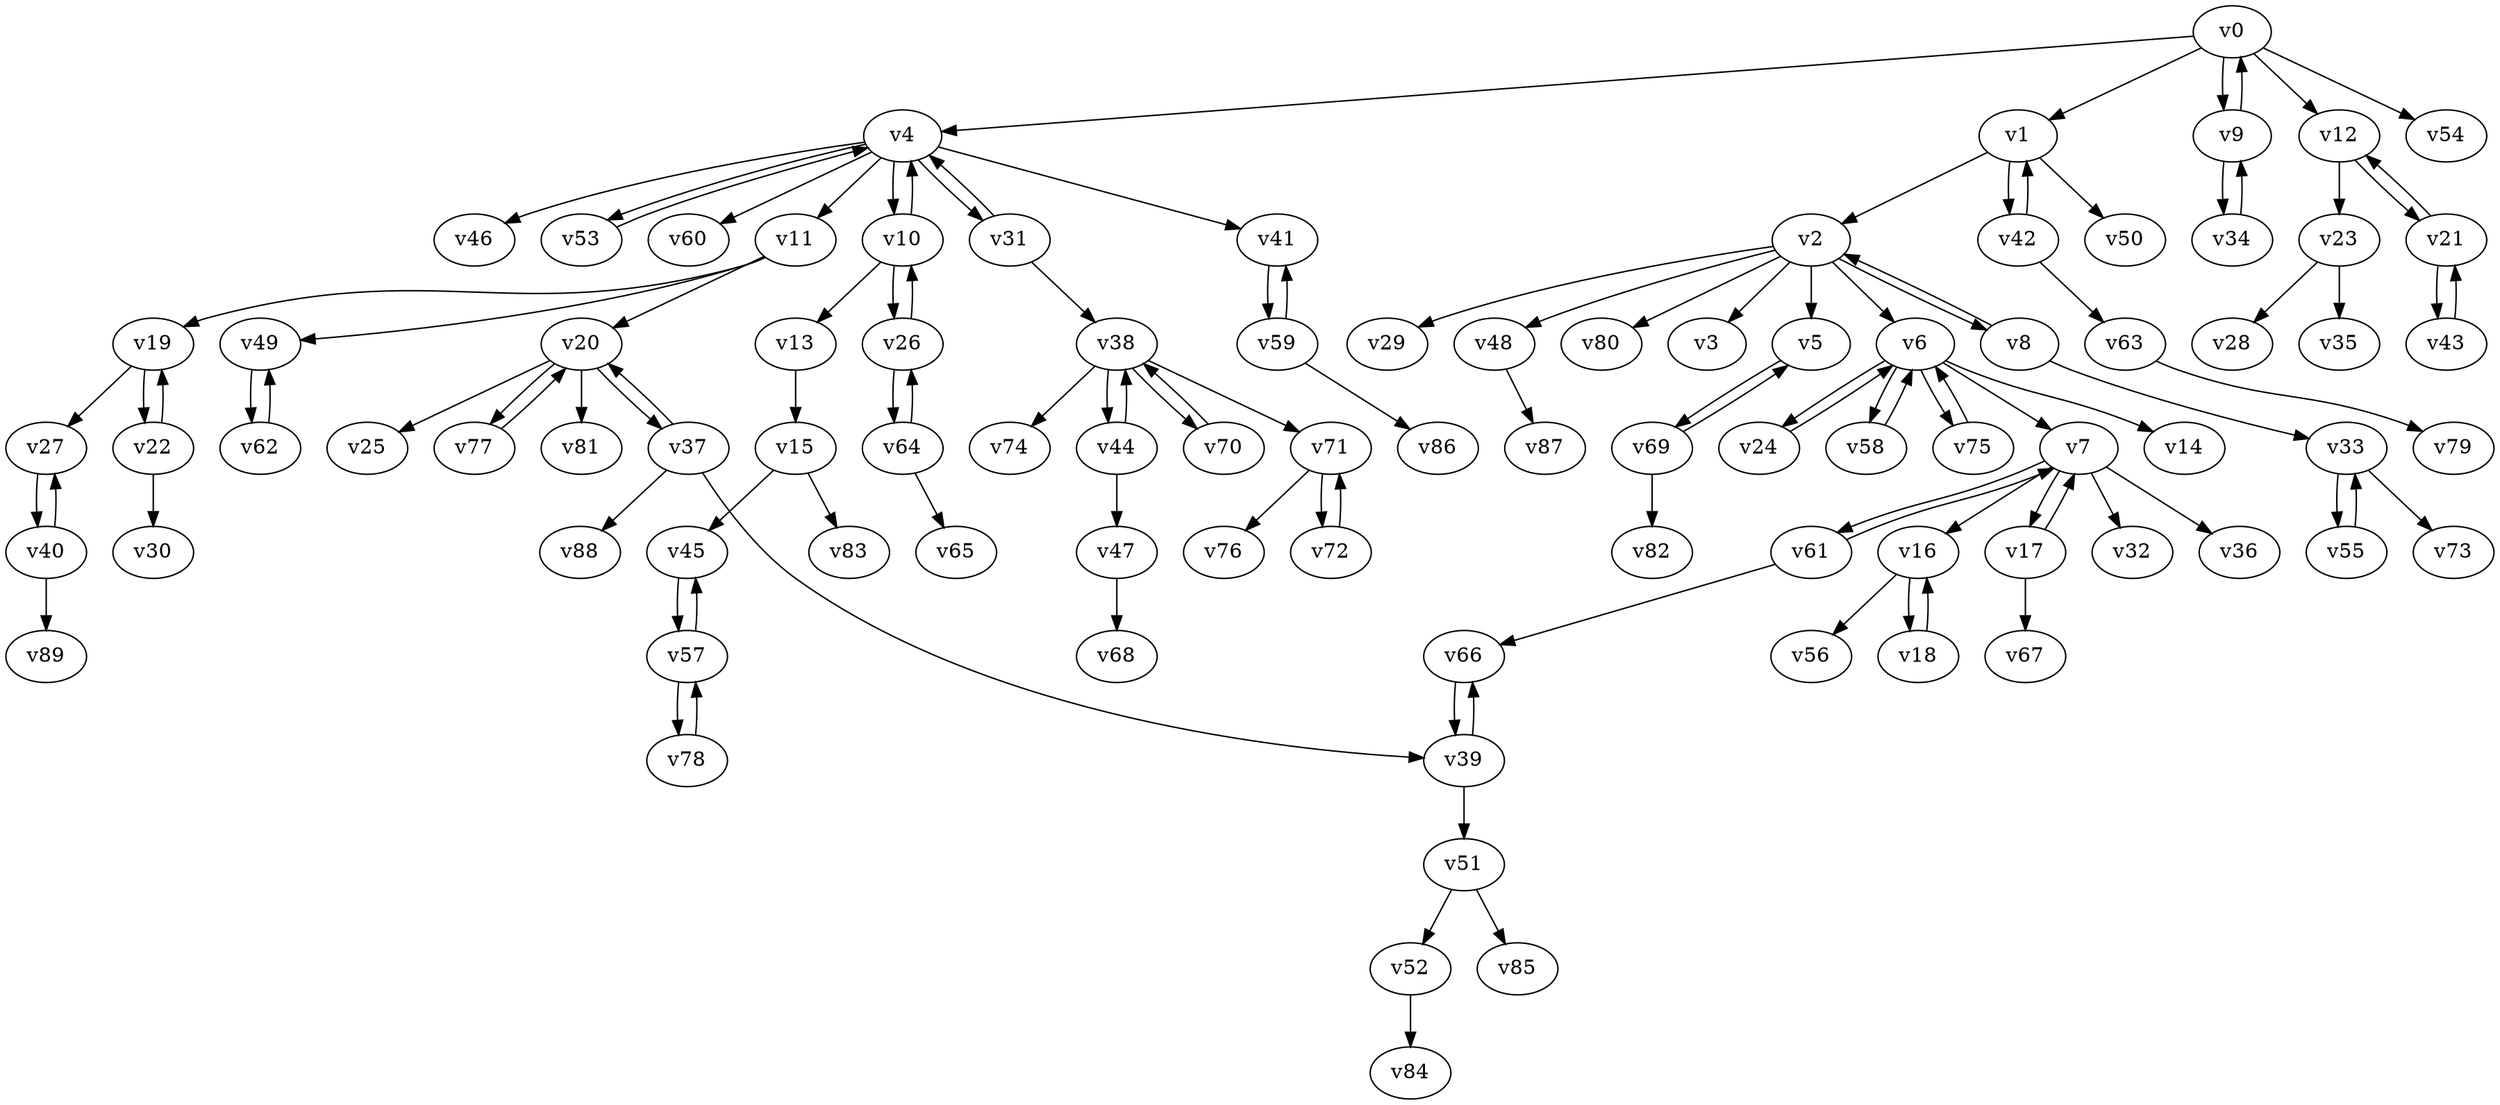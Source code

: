 digraph test123 {
    v0 [name="v0", player=0, weight=10];
    v1 [name="v1", player=1, weight=0];
    v2 [name="v2", player=0, weight=9];
    v3 [name="v3", player=1, weight=4];
    v4 [name="v4", player=0, weight=13];
    v5 [name="v5", player=1, weight=11];
    v6 [name="v6", player=0, weight=7];
    v7 [name="v7", player=1, weight=0];
    v8 [name="v8", player=0, weight=6];
    v9 [name="v9", player=1, weight=5];
    v10 [name="v10", player=0, weight=13];
    v11 [name="v11", player=1, weight=14];
    v12 [name="v12", player=0, weight=6];
    v13 [name="v13", player=1, weight=11];
    v14 [name="v14", player=0, weight=14];
    v15 [name="v15", player=1, weight=14];
    v16 [name="v16", player=0, weight=16];
    v17 [name="v17", player=1, weight=14];
    v18 [name="v18", player=0, weight=0];
    v19 [name="v19", player=1, weight=2];
    v20 [name="v20", player=0, weight=5];
    v21 [name="v21", player=1, weight=0];
    v22 [name="v22", player=0, weight=17];
    v23 [name="v23", player=1, weight=10];
    v24 [name="v24", player=0, weight=7];
    v25 [name="v25", player=1, weight=2];
    v26 [name="v26", player=0, weight=2];
    v27 [name="v27", player=1, weight=17];
    v28 [name="v28", player=0, weight=5];
    v29 [name="v29", player=1, weight=1];
    v30 [name="v30", player=0, weight=-3];
    v31 [name="v31", player=1, weight=-1];
    v32 [name="v32", player=0, weight=1];
    v33 [name="v33", player=1, weight=11];
    v34 [name="v34", player=0, weight=3];
    v35 [name="v35", player=1, weight=-1];
    v36 [name="v36", player=0, weight=5];
    v37 [name="v37", player=1, weight=3];
    v38 [name="v38", player=0, weight=12];
    v39 [name="v39", player=1, weight=2];
    v40 [name="v40", player=0, weight=1];
    v41 [name="v41", player=1, weight=5];
    v42 [name="v42", player=0, weight=11];
    v43 [name="v43", player=1, weight=16];
    v44 [name="v44", player=0, weight=13];
    v45 [name="v45", player=1, weight=0];
    v46 [name="v46", player=0, weight=-3];
    v47 [name="v47", player=1, weight=10];
    v48 [name="v48", player=0, weight=11];
    v49 [name="v49", player=1, weight=10];
    v50 [name="v50", player=0, weight=6];
    v51 [name="v51", player=1, weight=5];
    v52 [name="v52", player=0, weight=4];
    v53 [name="v53", player=1, weight=12];
    v54 [name="v54", player=0, weight=9];
    v55 [name="v55", player=1, weight=5];
    v56 [name="v56", player=0, weight=10];
    v57 [name="v57", player=1, weight=9];
    v58 [name="v58", player=0, weight=9];
    v59 [name="v59", player=1, weight=4];
    v60 [name="v60", player=0, weight=-3];
    v61 [name="v61", player=1, weight=13];
    v62 [name="v62", player=0, weight=4];
    v63 [name="v63", player=1, weight=15];
    v64 [name="v64", player=0, weight=9];
    v65 [name="v65", player=1, weight=13];
    v66 [name="v66", player=0, weight=3];
    v67 [name="v67", player=1, weight=11];
    v68 [name="v68", player=0, weight=5];
    v69 [name="v69", player=1, weight=8];
    v70 [name="v70", player=0, weight=12];
    v71 [name="v71", player=1, weight=0];
    v72 [name="v72", player=0, weight=11];
    v73 [name="v73", player=1, weight=11];
    v74 [name="v74", player=0, weight=11];
    v75 [name="v75", player=1, weight=6];
    v76 [name="v76", player=0, weight=0];
    v77 [name="v77", player=1, weight=9];
    v78 [name="v78", player=0, weight=12];
    v79 [name="v79", player=1, weight=12];
    v80 [name="v80", player=0, weight=2];
    v81 [name="v81", player=1, weight=6];
    v82 [name="v82", player=0, weight=5];
    v83 [name="v83", player=1, weight=9];
    v84 [name="v84", player=0, weight=5];
    v85 [name="v85", player=1, weight=0];
    v86 [name="v86", player=0, weight=12];
    v87 [name="v87", player=1, weight=7];
    v88 [name="v88", player=0, weight=17];
    v89 [name="v89", player=1, weight=5];
    v0 -> v1;
    v1 -> v2;
    v2 -> v3;
    v0 -> v4;
    v2 -> v5;
    v2 -> v6;
    v6 -> v7;
    v2 -> v8;
    v8 -> v2;
    v0 -> v9;
    v9 -> v0;
    v4 -> v10;
    v10 -> v4;
    v4 -> v11;
    v0 -> v12;
    v10 -> v13;
    v6 -> v14;
    v13 -> v15;
    v7 -> v16;
    v7 -> v17;
    v17 -> v7;
    v16 -> v18;
    v18 -> v16;
    v11 -> v19;
    v11 -> v20;
    v12 -> v21;
    v21 -> v12;
    v19 -> v22;
    v22 -> v19;
    v12 -> v23;
    v6 -> v24;
    v24 -> v6;
    v20 -> v25;
    v10 -> v26;
    v26 -> v10;
    v19 -> v27;
    v23 -> v28;
    v2 -> v29;
    v22 -> v30;
    v4 -> v31;
    v31 -> v4;
    v7 -> v32;
    v8 -> v33;
    v9 -> v34;
    v34 -> v9;
    v23 -> v35;
    v7 -> v36;
    v20 -> v37;
    v37 -> v20;
    v31 -> v38;
    v37 -> v39;
    v27 -> v40;
    v40 -> v27;
    v4 -> v41;
    v1 -> v42;
    v42 -> v1;
    v21 -> v43;
    v43 -> v21;
    v38 -> v44;
    v44 -> v38;
    v15 -> v45;
    v4 -> v46;
    v44 -> v47;
    v2 -> v48;
    v11 -> v49;
    v1 -> v50;
    v39 -> v51;
    v51 -> v52;
    v4 -> v53;
    v53 -> v4;
    v0 -> v54;
    v33 -> v55;
    v55 -> v33;
    v16 -> v56;
    v45 -> v57;
    v57 -> v45;
    v6 -> v58;
    v58 -> v6;
    v41 -> v59;
    v59 -> v41;
    v4 -> v60;
    v7 -> v61;
    v61 -> v7;
    v49 -> v62;
    v62 -> v49;
    v42 -> v63;
    v26 -> v64;
    v64 -> v26;
    v64 -> v65;
    v39 -> v66;
    v66 -> v39;
    v17 -> v67;
    v47 -> v68;
    v5 -> v69;
    v69 -> v5;
    v38 -> v70;
    v70 -> v38;
    v38 -> v71;
    v71 -> v72;
    v72 -> v71;
    v33 -> v73;
    v38 -> v74;
    v6 -> v75;
    v75 -> v6;
    v71 -> v76;
    v20 -> v77;
    v77 -> v20;
    v57 -> v78;
    v78 -> v57;
    v63 -> v79;
    v2 -> v80;
    v20 -> v81;
    v69 -> v82;
    v15 -> v83;
    v52 -> v84;
    v51 -> v85;
    v59 -> v86;
    v48 -> v87;
    v37 -> v88;
    v40 -> v89;
    v61 -> v66;
}
